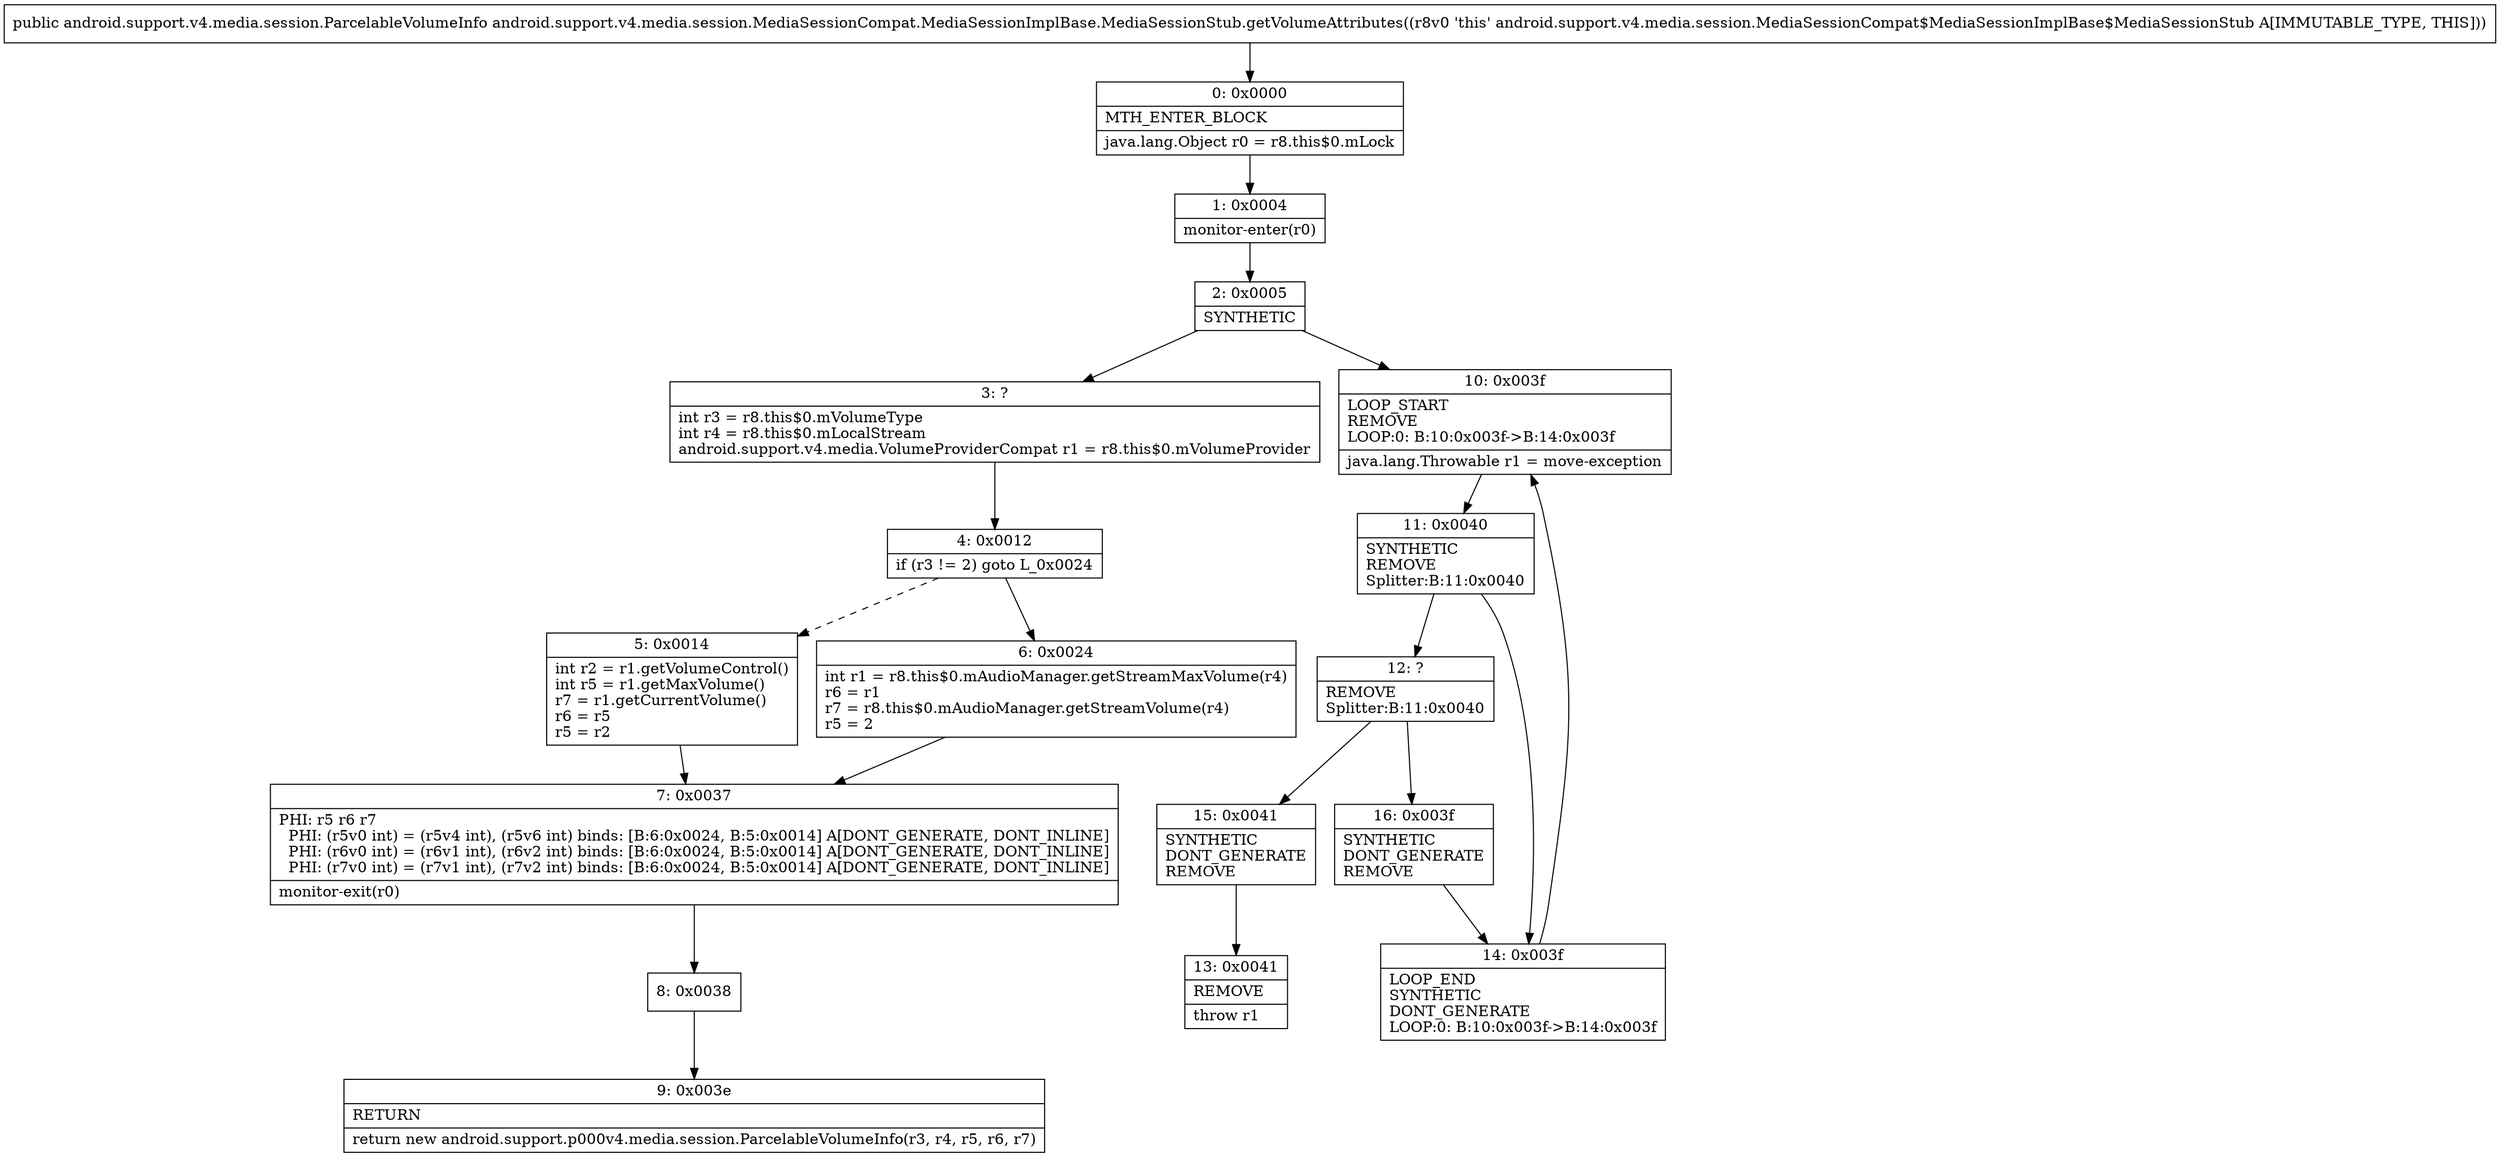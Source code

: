 digraph "CFG forandroid.support.v4.media.session.MediaSessionCompat.MediaSessionImplBase.MediaSessionStub.getVolumeAttributes()Landroid\/support\/v4\/media\/session\/ParcelableVolumeInfo;" {
Node_0 [shape=record,label="{0\:\ 0x0000|MTH_ENTER_BLOCK\l|java.lang.Object r0 = r8.this$0.mLock\l}"];
Node_1 [shape=record,label="{1\:\ 0x0004|monitor\-enter(r0)\l}"];
Node_2 [shape=record,label="{2\:\ 0x0005|SYNTHETIC\l}"];
Node_3 [shape=record,label="{3\:\ ?|int r3 = r8.this$0.mVolumeType\lint r4 = r8.this$0.mLocalStream\landroid.support.v4.media.VolumeProviderCompat r1 = r8.this$0.mVolumeProvider\l}"];
Node_4 [shape=record,label="{4\:\ 0x0012|if (r3 != 2) goto L_0x0024\l}"];
Node_5 [shape=record,label="{5\:\ 0x0014|int r2 = r1.getVolumeControl()\lint r5 = r1.getMaxVolume()\lr7 = r1.getCurrentVolume()\lr6 = r5\lr5 = r2\l}"];
Node_6 [shape=record,label="{6\:\ 0x0024|int r1 = r8.this$0.mAudioManager.getStreamMaxVolume(r4)\lr6 = r1\lr7 = r8.this$0.mAudioManager.getStreamVolume(r4)\lr5 = 2\l}"];
Node_7 [shape=record,label="{7\:\ 0x0037|PHI: r5 r6 r7 \l  PHI: (r5v0 int) = (r5v4 int), (r5v6 int) binds: [B:6:0x0024, B:5:0x0014] A[DONT_GENERATE, DONT_INLINE]\l  PHI: (r6v0 int) = (r6v1 int), (r6v2 int) binds: [B:6:0x0024, B:5:0x0014] A[DONT_GENERATE, DONT_INLINE]\l  PHI: (r7v0 int) = (r7v1 int), (r7v2 int) binds: [B:6:0x0024, B:5:0x0014] A[DONT_GENERATE, DONT_INLINE]\l|monitor\-exit(r0)\l}"];
Node_8 [shape=record,label="{8\:\ 0x0038}"];
Node_9 [shape=record,label="{9\:\ 0x003e|RETURN\l|return new android.support.p000v4.media.session.ParcelableVolumeInfo(r3, r4, r5, r6, r7)\l}"];
Node_10 [shape=record,label="{10\:\ 0x003f|LOOP_START\lREMOVE\lLOOP:0: B:10:0x003f\-\>B:14:0x003f\l|java.lang.Throwable r1 = move\-exception\l}"];
Node_11 [shape=record,label="{11\:\ 0x0040|SYNTHETIC\lREMOVE\lSplitter:B:11:0x0040\l}"];
Node_12 [shape=record,label="{12\:\ ?|REMOVE\lSplitter:B:11:0x0040\l}"];
Node_13 [shape=record,label="{13\:\ 0x0041|REMOVE\l|throw r1\l}"];
Node_14 [shape=record,label="{14\:\ 0x003f|LOOP_END\lSYNTHETIC\lDONT_GENERATE\lLOOP:0: B:10:0x003f\-\>B:14:0x003f\l}"];
Node_15 [shape=record,label="{15\:\ 0x0041|SYNTHETIC\lDONT_GENERATE\lREMOVE\l}"];
Node_16 [shape=record,label="{16\:\ 0x003f|SYNTHETIC\lDONT_GENERATE\lREMOVE\l}"];
MethodNode[shape=record,label="{public android.support.v4.media.session.ParcelableVolumeInfo android.support.v4.media.session.MediaSessionCompat.MediaSessionImplBase.MediaSessionStub.getVolumeAttributes((r8v0 'this' android.support.v4.media.session.MediaSessionCompat$MediaSessionImplBase$MediaSessionStub A[IMMUTABLE_TYPE, THIS])) }"];
MethodNode -> Node_0;
Node_0 -> Node_1;
Node_1 -> Node_2;
Node_2 -> Node_3;
Node_2 -> Node_10;
Node_3 -> Node_4;
Node_4 -> Node_5[style=dashed];
Node_4 -> Node_6;
Node_5 -> Node_7;
Node_6 -> Node_7;
Node_7 -> Node_8;
Node_8 -> Node_9;
Node_10 -> Node_11;
Node_11 -> Node_12;
Node_11 -> Node_14;
Node_12 -> Node_15;
Node_12 -> Node_16;
Node_14 -> Node_10;
Node_15 -> Node_13;
Node_16 -> Node_14;
}

